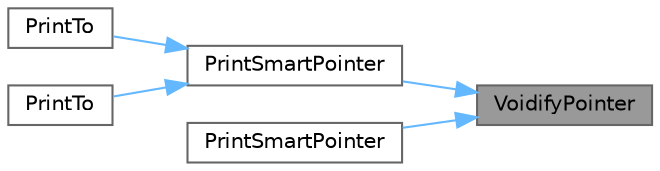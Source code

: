 digraph "VoidifyPointer"
{
 // LATEX_PDF_SIZE
  bgcolor="transparent";
  edge [fontname=Helvetica,fontsize=10,labelfontname=Helvetica,labelfontsize=10];
  node [fontname=Helvetica,fontsize=10,shape=box,height=0.2,width=0.4];
  rankdir="RL";
  Node1 [id="Node000001",label="VoidifyPointer",height=0.2,width=0.4,color="gray40", fillcolor="grey60", style="filled", fontcolor="black",tooltip=" "];
  Node1 -> Node2 [id="edge1_Node000001_Node000002",dir="back",color="steelblue1",style="solid",tooltip=" "];
  Node2 [id="Node000002",label="PrintSmartPointer",height=0.2,width=0.4,color="grey40", fillcolor="white", style="filled",URL="$namespacetesting_1_1internal.html#aab765739441a7bd73a8ebcafdec3d400",tooltip=" "];
  Node2 -> Node3 [id="edge2_Node000002_Node000003",dir="back",color="steelblue1",style="solid",tooltip=" "];
  Node3 [id="Node000003",label="PrintTo",height=0.2,width=0.4,color="grey40", fillcolor="white", style="filled",URL="$namespacetesting_1_1internal.html#ae0505a9c55c1a8c3c3bee0d141ced136",tooltip=" "];
  Node2 -> Node4 [id="edge3_Node000002_Node000004",dir="back",color="steelblue1",style="solid",tooltip=" "];
  Node4 [id="Node000004",label="PrintTo",height=0.2,width=0.4,color="grey40", fillcolor="white", style="filled",URL="$namespacetesting_1_1internal.html#a6d33aca14e2ade5bd8363c43b646a717",tooltip=" "];
  Node1 -> Node5 [id="edge4_Node000001_Node000005",dir="back",color="steelblue1",style="solid",tooltip=" "];
  Node5 [id="Node000005",label="PrintSmartPointer",height=0.2,width=0.4,color="grey40", fillcolor="white", style="filled",URL="$namespacetesting_1_1internal.html#a949f996da11face83ff1ba872a74c494",tooltip=" "];
}
